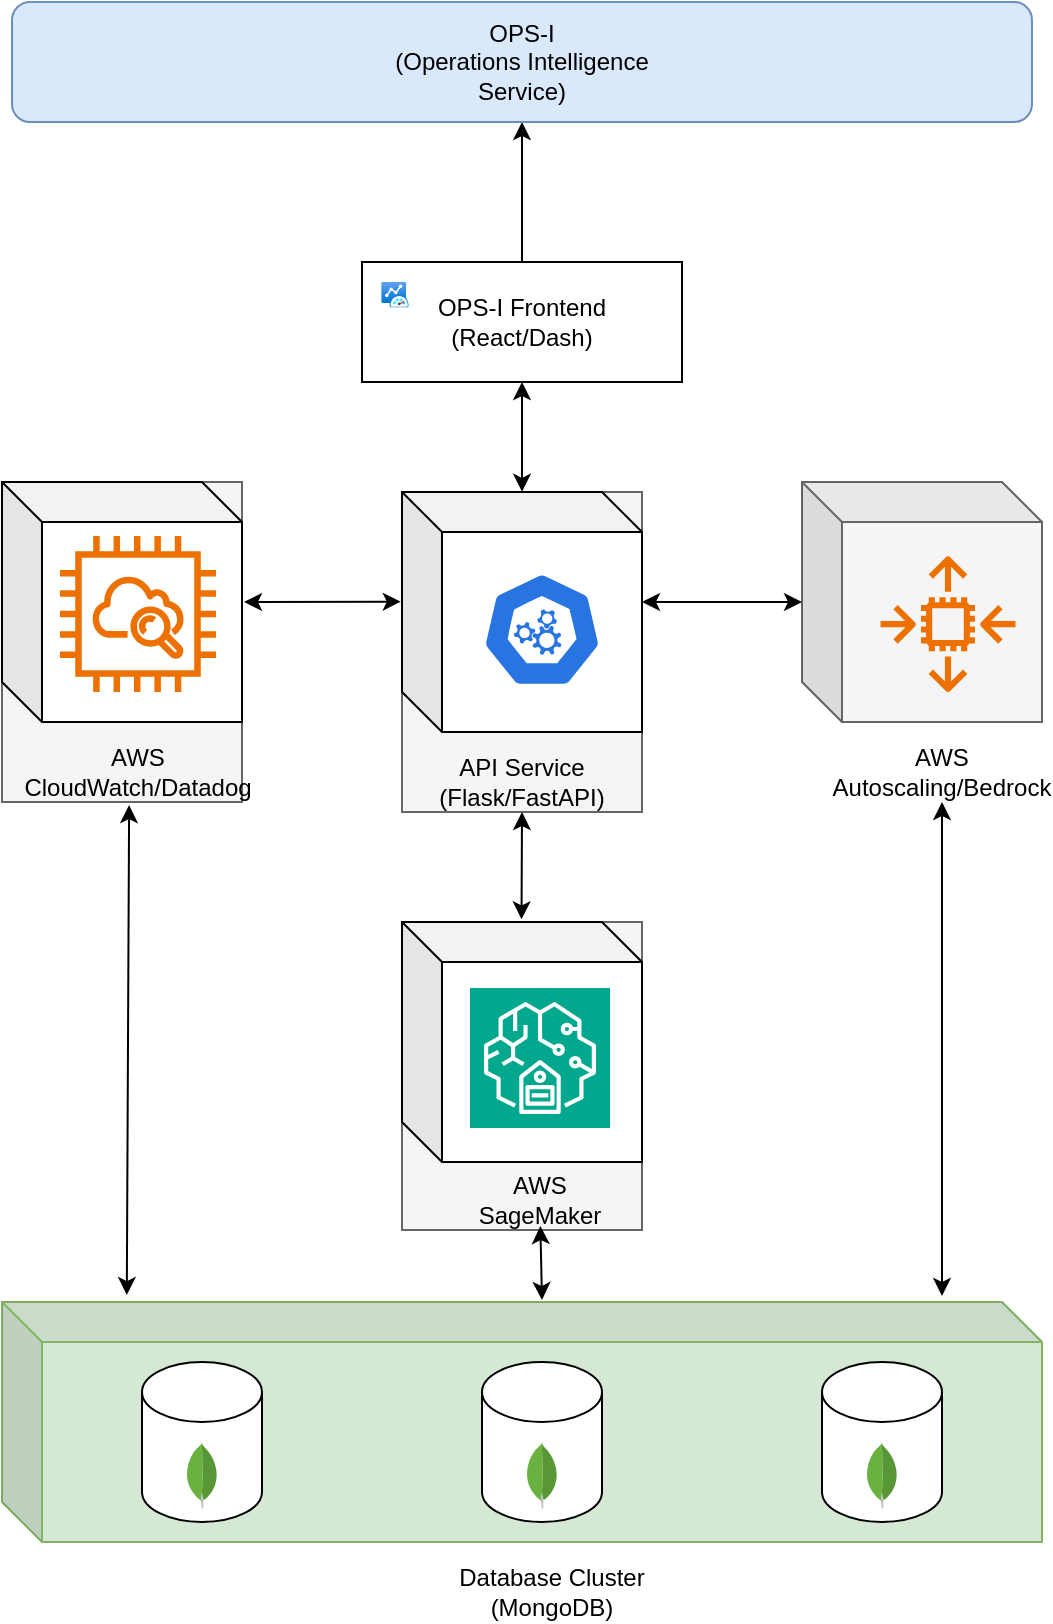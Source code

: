 <mxfile version="24.7.17">
  <diagram name="Page-1" id="1TPipeEXBkHsY47AQX3W">
    <mxGraphModel dx="1218" dy="921" grid="1" gridSize="10" guides="1" tooltips="1" connect="1" arrows="1" fold="1" page="1" pageScale="1" pageWidth="827" pageHeight="1169" math="0" shadow="0">
      <root>
        <mxCell id="0" />
        <mxCell id="1" parent="0" />
        <mxCell id="heXIOsVvue35nN5C5-do-51" value="" style="group;fillColor=#dae8fc;strokeColor=#6c8ebf;" vertex="1" connectable="0" parent="1">
          <mxGeometry x="340" y="310" width="160" height="60" as="geometry" />
        </mxCell>
        <mxCell id="heXIOsVvue35nN5C5-do-6" value="OPS-I Frontend&lt;div&gt;(React/Dash)&lt;/div&gt;" style="rounded=0;whiteSpace=wrap;html=1;" vertex="1" parent="heXIOsVvue35nN5C5-do-51">
          <mxGeometry width="160" height="60" as="geometry" />
        </mxCell>
        <mxCell id="heXIOsVvue35nN5C5-do-50" value="" style="image;aspect=fixed;html=1;points=[];align=center;fontSize=12;image=img/lib/azure2/other/Azure_Monitor_Dashboard.svg;" vertex="1" parent="heXIOsVvue35nN5C5-do-51">
          <mxGeometry x="9.6" y="10" width="13.773" height="12.8" as="geometry" />
        </mxCell>
        <mxCell id="heXIOsVvue35nN5C5-do-57" value="" style="group;fillColor=#f5f5f5;fontColor=#333333;strokeColor=#666666;" vertex="1" connectable="0" parent="1">
          <mxGeometry x="360" y="425" width="120" height="160" as="geometry" />
        </mxCell>
        <mxCell id="heXIOsVvue35nN5C5-do-55" value="" style="group" vertex="1" connectable="0" parent="heXIOsVvue35nN5C5-do-57">
          <mxGeometry width="120" height="120" as="geometry" />
        </mxCell>
        <mxCell id="heXIOsVvue35nN5C5-do-53" value="" style="shape=cube;whiteSpace=wrap;html=1;boundedLbl=1;backgroundOutline=1;darkOpacity=0.05;darkOpacity2=0.1;" vertex="1" parent="heXIOsVvue35nN5C5-do-55">
          <mxGeometry width="120" height="120" as="geometry" />
        </mxCell>
        <mxCell id="heXIOsVvue35nN5C5-do-38" value="" style="aspect=fixed;sketch=0;html=1;dashed=0;whitespace=wrap;verticalLabelPosition=bottom;verticalAlign=top;fillColor=#2875E2;strokeColor=#ffffff;points=[[0.005,0.63,0],[0.1,0.2,0],[0.9,0.2,0],[0.5,0,0],[0.995,0.63,0],[0.72,0.99,0],[0.5,1,0],[0.28,0.99,0]];shape=mxgraph.kubernetes.icon2;prIcon=api" vertex="1" parent="heXIOsVvue35nN5C5-do-55">
          <mxGeometry x="40" y="40" width="60" height="57.6" as="geometry" />
        </mxCell>
        <mxCell id="heXIOsVvue35nN5C5-do-56" value="API Service&lt;div&gt;(Flask/FastAPI)&lt;/div&gt;" style="text;html=1;align=center;verticalAlign=middle;whiteSpace=wrap;rounded=0;" vertex="1" parent="heXIOsVvue35nN5C5-do-57">
          <mxGeometry x="30" y="130" width="60" height="30" as="geometry" />
        </mxCell>
        <mxCell id="heXIOsVvue35nN5C5-do-58" value="" style="group;fillColor=#f5f5f5;fontColor=#333333;strokeColor=#666666;" vertex="1" connectable="0" parent="1">
          <mxGeometry x="360" y="640" width="120" height="154" as="geometry" />
        </mxCell>
        <mxCell id="heXIOsVvue35nN5C5-do-35" value="AWS SageMaker" style="text;html=1;align=center;verticalAlign=middle;whiteSpace=wrap;rounded=0;" vertex="1" parent="heXIOsVvue35nN5C5-do-58">
          <mxGeometry x="39" y="124" width="60" height="30" as="geometry" />
        </mxCell>
        <mxCell id="heXIOsVvue35nN5C5-do-41" value="" style="group" vertex="1" connectable="0" parent="heXIOsVvue35nN5C5-do-58">
          <mxGeometry width="120" height="120" as="geometry" />
        </mxCell>
        <mxCell id="heXIOsVvue35nN5C5-do-40" value="" style="shape=cube;whiteSpace=wrap;html=1;boundedLbl=1;backgroundOutline=1;darkOpacity=0.05;darkOpacity2=0.1;" vertex="1" parent="heXIOsVvue35nN5C5-do-41">
          <mxGeometry width="120" height="120" as="geometry" />
        </mxCell>
        <mxCell id="heXIOsVvue35nN5C5-do-34" value="" style="sketch=0;points=[[0,0,0],[0.25,0,0],[0.5,0,0],[0.75,0,0],[1,0,0],[0,1,0],[0.25,1,0],[0.5,1,0],[0.75,1,0],[1,1,0],[0,0.25,0],[0,0.5,0],[0,0.75,0],[1,0.25,0],[1,0.5,0],[1,0.75,0]];outlineConnect=0;fontColor=#232F3E;fillColor=#01A88D;strokeColor=#ffffff;dashed=0;verticalLabelPosition=bottom;verticalAlign=top;align=center;html=1;fontSize=12;fontStyle=0;aspect=fixed;shape=mxgraph.aws4.resourceIcon;resIcon=mxgraph.aws4.sagemaker_ground_truth;" vertex="1" parent="heXIOsVvue35nN5C5-do-41">
          <mxGeometry x="34" y="33" width="70" height="70" as="geometry" />
        </mxCell>
        <mxCell id="heXIOsVvue35nN5C5-do-59" value="" style="group;fillColor=#f5f5f5;fontColor=#333333;strokeColor=#666666;" vertex="1" connectable="0" parent="1">
          <mxGeometry x="160" y="420" width="120" height="160" as="geometry" />
        </mxCell>
        <mxCell id="heXIOsVvue35nN5C5-do-11" value="" style="shape=cube;whiteSpace=wrap;html=1;boundedLbl=1;backgroundOutline=1;darkOpacity=0.05;darkOpacity2=0.1;" vertex="1" parent="heXIOsVvue35nN5C5-do-59">
          <mxGeometry width="120" height="120" as="geometry" />
        </mxCell>
        <mxCell id="heXIOsVvue35nN5C5-do-32" value="" style="sketch=0;outlineConnect=0;fontColor=#232F3E;gradientColor=none;fillColor=#ED7100;strokeColor=none;dashed=0;verticalLabelPosition=bottom;verticalAlign=top;align=center;html=1;fontSize=12;fontStyle=0;aspect=fixed;pointerEvents=1;shape=mxgraph.aws4.instance_with_cloudwatch2;" vertex="1" parent="heXIOsVvue35nN5C5-do-59">
          <mxGeometry x="29" y="27" width="78" height="78" as="geometry" />
        </mxCell>
        <mxCell id="heXIOsVvue35nN5C5-do-33" value="AWS CloudWatch/Datadog" style="text;html=1;align=center;verticalAlign=middle;whiteSpace=wrap;rounded=0;" vertex="1" parent="heXIOsVvue35nN5C5-do-59">
          <mxGeometry x="38" y="130" width="60" height="30" as="geometry" />
        </mxCell>
        <mxCell id="heXIOsVvue35nN5C5-do-60" value="" style="group" vertex="1" connectable="0" parent="1">
          <mxGeometry x="560" y="420" width="120" height="160" as="geometry" />
        </mxCell>
        <mxCell id="heXIOsVvue35nN5C5-do-37" value="AWS Autoscaling/Bedrock" style="text;html=1;align=center;verticalAlign=middle;whiteSpace=wrap;rounded=0;" vertex="1" parent="heXIOsVvue35nN5C5-do-60">
          <mxGeometry x="40" y="130" width="60" height="30" as="geometry" />
        </mxCell>
        <mxCell id="heXIOsVvue35nN5C5-do-43" value="" style="group" vertex="1" connectable="0" parent="heXIOsVvue35nN5C5-do-60">
          <mxGeometry width="120" height="120" as="geometry" />
        </mxCell>
        <mxCell id="heXIOsVvue35nN5C5-do-42" value="" style="shape=cube;whiteSpace=wrap;html=1;boundedLbl=1;backgroundOutline=1;darkOpacity=0.05;darkOpacity2=0.1;fillColor=#f5f5f5;fontColor=#333333;strokeColor=#666666;" vertex="1" parent="heXIOsVvue35nN5C5-do-43">
          <mxGeometry width="120" height="120" as="geometry" />
        </mxCell>
        <mxCell id="heXIOsVvue35nN5C5-do-36" value="" style="sketch=0;outlineConnect=0;fontColor=#232F3E;gradientColor=none;fillColor=#ED7100;strokeColor=none;dashed=0;verticalLabelPosition=bottom;verticalAlign=top;align=center;html=1;fontSize=12;fontStyle=0;aspect=fixed;pointerEvents=1;shape=mxgraph.aws4.auto_scaling2;" vertex="1" parent="heXIOsVvue35nN5C5-do-43">
          <mxGeometry x="39" y="37" width="68" height="68" as="geometry" />
        </mxCell>
        <mxCell id="heXIOsVvue35nN5C5-do-61" value="" style="shape=cube;whiteSpace=wrap;html=1;boundedLbl=1;backgroundOutline=1;darkOpacity=0.05;darkOpacity2=0.1;fillColor=#d5e8d4;strokeColor=#82b366;" vertex="1" parent="1">
          <mxGeometry x="160" y="830" width="520" height="120" as="geometry" />
        </mxCell>
        <mxCell id="heXIOsVvue35nN5C5-do-64" value="" style="group" vertex="1" connectable="0" parent="1">
          <mxGeometry x="230" y="860" width="60" height="80" as="geometry" />
        </mxCell>
        <mxCell id="heXIOsVvue35nN5C5-do-62" value="" style="shape=cylinder3;whiteSpace=wrap;html=1;boundedLbl=1;backgroundOutline=1;size=15;" vertex="1" parent="heXIOsVvue35nN5C5-do-64">
          <mxGeometry width="60" height="80" as="geometry" />
        </mxCell>
        <mxCell id="heXIOsVvue35nN5C5-do-63" value="" style="dashed=0;outlineConnect=0;html=1;align=center;labelPosition=center;verticalLabelPosition=bottom;verticalAlign=top;shape=mxgraph.weblogos.mongodb" vertex="1" parent="heXIOsVvue35nN5C5-do-64">
          <mxGeometry x="22.03" y="40" width="15.93" height="33.33" as="geometry" />
        </mxCell>
        <mxCell id="heXIOsVvue35nN5C5-do-65" value="" style="group" vertex="1" connectable="0" parent="1">
          <mxGeometry x="400" y="860" width="60" height="80" as="geometry" />
        </mxCell>
        <mxCell id="heXIOsVvue35nN5C5-do-66" value="" style="shape=cylinder3;whiteSpace=wrap;html=1;boundedLbl=1;backgroundOutline=1;size=15;" vertex="1" parent="heXIOsVvue35nN5C5-do-65">
          <mxGeometry width="60" height="80" as="geometry" />
        </mxCell>
        <mxCell id="heXIOsVvue35nN5C5-do-67" value="" style="dashed=0;outlineConnect=0;html=1;align=center;labelPosition=center;verticalLabelPosition=bottom;verticalAlign=top;shape=mxgraph.weblogos.mongodb" vertex="1" parent="heXIOsVvue35nN5C5-do-65">
          <mxGeometry x="22.03" y="40" width="15.93" height="33.33" as="geometry" />
        </mxCell>
        <mxCell id="heXIOsVvue35nN5C5-do-68" value="" style="group" vertex="1" connectable="0" parent="1">
          <mxGeometry x="570" y="860" width="60" height="80" as="geometry" />
        </mxCell>
        <mxCell id="heXIOsVvue35nN5C5-do-69" value="" style="shape=cylinder3;whiteSpace=wrap;html=1;boundedLbl=1;backgroundOutline=1;size=15;" vertex="1" parent="heXIOsVvue35nN5C5-do-68">
          <mxGeometry width="60" height="80" as="geometry" />
        </mxCell>
        <mxCell id="heXIOsVvue35nN5C5-do-70" value="" style="dashed=0;outlineConnect=0;html=1;align=center;labelPosition=center;verticalLabelPosition=bottom;verticalAlign=top;shape=mxgraph.weblogos.mongodb" vertex="1" parent="heXIOsVvue35nN5C5-do-68">
          <mxGeometry x="22.03" y="40" width="15.93" height="33.33" as="geometry" />
        </mxCell>
        <mxCell id="heXIOsVvue35nN5C5-do-71" value="Database Cluster&lt;div&gt;(MongoDB)&lt;/div&gt;" style="text;html=1;align=center;verticalAlign=middle;whiteSpace=wrap;rounded=0;" vertex="1" parent="1">
          <mxGeometry x="320" y="960" width="230" height="30" as="geometry" />
        </mxCell>
        <mxCell id="heXIOsVvue35nN5C5-do-72" value="" style="endArrow=classic;startArrow=classic;html=1;rounded=0;entryX=0.5;entryY=1;entryDx=0;entryDy=0;" edge="1" parent="1" target="heXIOsVvue35nN5C5-do-37">
          <mxGeometry width="50" height="50" relative="1" as="geometry">
            <mxPoint x="630" y="827" as="sourcePoint" />
            <mxPoint x="670" y="692" as="targetPoint" />
          </mxGeometry>
        </mxCell>
        <mxCell id="heXIOsVvue35nN5C5-do-73" value="" style="endArrow=classic;startArrow=classic;html=1;rounded=0;entryX=0.426;entryY=1.052;entryDx=0;entryDy=0;exitX=0.12;exitY=-0.029;exitDx=0;exitDy=0;exitPerimeter=0;entryPerimeter=0;" edge="1" parent="1" source="heXIOsVvue35nN5C5-do-61" target="heXIOsVvue35nN5C5-do-33">
          <mxGeometry width="50" height="50" relative="1" as="geometry">
            <mxPoint x="190" y="742" as="sourcePoint" />
            <mxPoint x="240" y="692" as="targetPoint" />
          </mxGeometry>
        </mxCell>
        <mxCell id="heXIOsVvue35nN5C5-do-74" value="" style="endArrow=classic;startArrow=classic;html=1;rounded=0;entryX=0.503;entryY=0.935;entryDx=0;entryDy=0;entryPerimeter=0;" edge="1" parent="1" target="heXIOsVvue35nN5C5-do-35">
          <mxGeometry width="50" height="50" relative="1" as="geometry">
            <mxPoint x="430" y="829" as="sourcePoint" />
            <mxPoint x="430" y="794" as="targetPoint" />
          </mxGeometry>
        </mxCell>
        <mxCell id="heXIOsVvue35nN5C5-do-77" value="" style="edgeStyle=orthogonalEdgeStyle;rounded=0;orthogonalLoop=1;jettySize=auto;html=1;entryX=0.5;entryY=1;entryDx=0;entryDy=0;" edge="1" parent="1" source="heXIOsVvue35nN5C5-do-6" target="heXIOsVvue35nN5C5-do-47">
          <mxGeometry relative="1" as="geometry" />
        </mxCell>
        <mxCell id="heXIOsVvue35nN5C5-do-78" value="" style="endArrow=classic;startArrow=classic;html=1;rounded=0;entryX=-0.005;entryY=0.457;entryDx=0;entryDy=0;entryPerimeter=0;" edge="1" parent="1" target="heXIOsVvue35nN5C5-do-53">
          <mxGeometry width="50" height="50" relative="1" as="geometry">
            <mxPoint x="281" y="480" as="sourcePoint" />
            <mxPoint x="520" y="470" as="targetPoint" />
          </mxGeometry>
        </mxCell>
        <mxCell id="heXIOsVvue35nN5C5-do-79" value="" style="endArrow=classic;startArrow=classic;html=1;rounded=0;entryX=0;entryY=0.5;entryDx=0;entryDy=0;entryPerimeter=0;" edge="1" parent="1" target="heXIOsVvue35nN5C5-do-42">
          <mxGeometry width="50" height="50" relative="1" as="geometry">
            <mxPoint x="480" y="480" as="sourcePoint" />
            <mxPoint x="640" y="470" as="targetPoint" />
          </mxGeometry>
        </mxCell>
        <mxCell id="heXIOsVvue35nN5C5-do-80" value="" style="endArrow=classic;startArrow=classic;html=1;rounded=0;exitX=0.498;exitY=-0.011;exitDx=0;exitDy=0;exitPerimeter=0;entryX=0.5;entryY=1;entryDx=0;entryDy=0;" edge="1" parent="1" source="heXIOsVvue35nN5C5-do-40" target="heXIOsVvue35nN5C5-do-56">
          <mxGeometry width="50" height="50" relative="1" as="geometry">
            <mxPoint x="410" y="600" as="sourcePoint" />
            <mxPoint x="460" y="550" as="targetPoint" />
          </mxGeometry>
        </mxCell>
        <mxCell id="heXIOsVvue35nN5C5-do-81" value="" style="endArrow=classic;startArrow=classic;html=1;rounded=0;entryX=0.5;entryY=1;entryDx=0;entryDy=0;exitX=0.5;exitY=-0.001;exitDx=0;exitDy=0;exitPerimeter=0;" edge="1" parent="1" source="heXIOsVvue35nN5C5-do-53" target="heXIOsVvue35nN5C5-do-6">
          <mxGeometry width="50" height="50" relative="1" as="geometry">
            <mxPoint x="420" y="420" as="sourcePoint" />
            <mxPoint x="450" y="610" as="targetPoint" />
          </mxGeometry>
        </mxCell>
        <mxCell id="heXIOsVvue35nN5C5-do-47" value="" style="rounded=1;whiteSpace=wrap;html=1;fillColor=#dae8fc;strokeColor=#6c8ebf;" vertex="1" parent="1">
          <mxGeometry x="165" y="180" width="510" height="60" as="geometry" />
        </mxCell>
        <mxCell id="heXIOsVvue35nN5C5-do-48" value="OPS-I&lt;div&gt;(Operations Intelligence Service)&lt;/div&gt;" style="text;html=1;align=center;verticalAlign=middle;whiteSpace=wrap;rounded=0;" vertex="1" parent="1">
          <mxGeometry x="350" y="195" width="140" height="30" as="geometry" />
        </mxCell>
      </root>
    </mxGraphModel>
  </diagram>
</mxfile>
